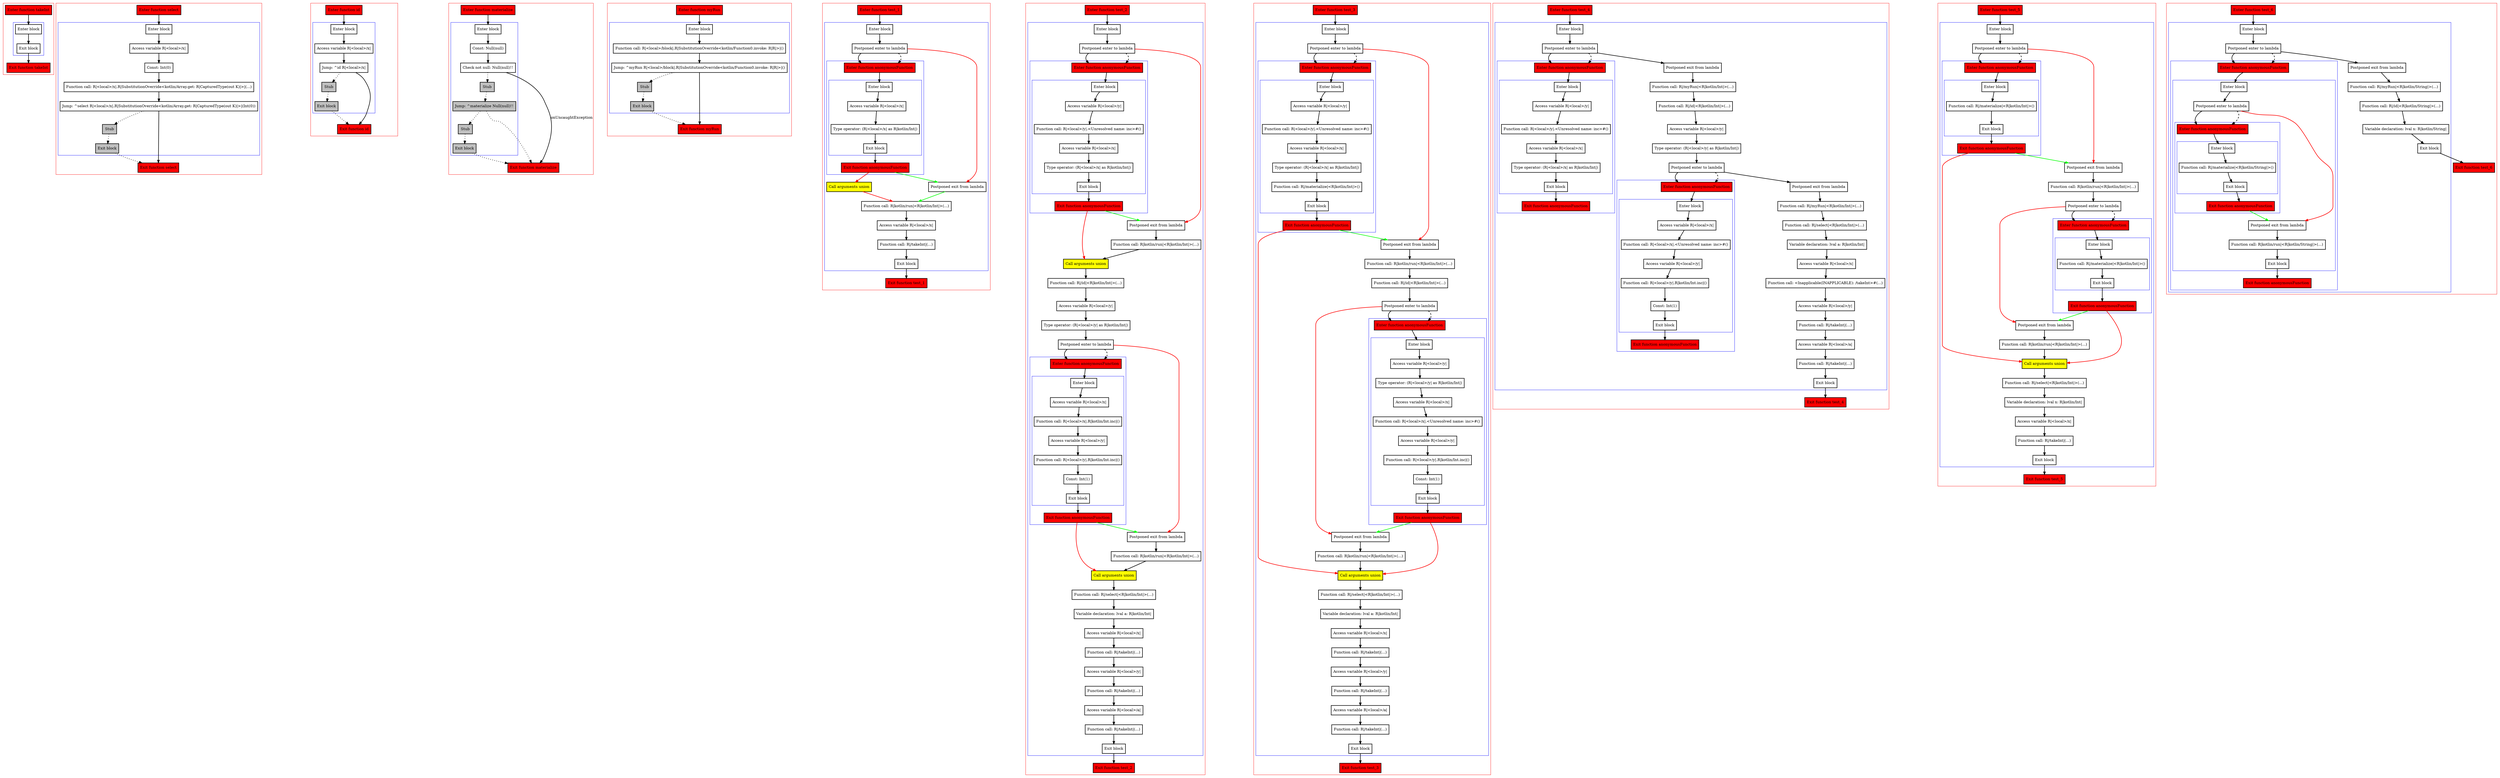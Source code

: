 digraph flowFromInplaceLambda_kt {
    graph [nodesep=3]
    node [shape=box penwidth=2]
    edge [penwidth=2]

    subgraph cluster_0 {
        color=red
        0 [label="Enter function takeInt" style="filled" fillcolor=red];
        subgraph cluster_1 {
            color=blue
            1 [label="Enter block"];
            2 [label="Exit block"];
        }
        3 [label="Exit function takeInt" style="filled" fillcolor=red];
    }
    0 -> {1};
    1 -> {2};
    2 -> {3};

    subgraph cluster_2 {
        color=red
        4 [label="Enter function select" style="filled" fillcolor=red];
        subgraph cluster_3 {
            color=blue
            5 [label="Enter block"];
            6 [label="Access variable R|<local>/x|"];
            7 [label="Const: Int(0)"];
            8 [label="Function call: R|<local>/x|.R|SubstitutionOverride<kotlin/Array.get: R|CapturedType(out K)|>|(...)"];
            9 [label="Jump: ^select R|<local>/x|.R|SubstitutionOverride<kotlin/Array.get: R|CapturedType(out K)|>|(Int(0))"];
            10 [label="Stub" style="filled" fillcolor=gray];
            11 [label="Exit block" style="filled" fillcolor=gray];
        }
        12 [label="Exit function select" style="filled" fillcolor=red];
    }
    4 -> {5};
    5 -> {6};
    6 -> {7};
    7 -> {8};
    8 -> {9};
    9 -> {12};
    9 -> {10} [style=dotted];
    10 -> {11} [style=dotted];
    11 -> {12} [style=dotted];

    subgraph cluster_4 {
        color=red
        13 [label="Enter function id" style="filled" fillcolor=red];
        subgraph cluster_5 {
            color=blue
            14 [label="Enter block"];
            15 [label="Access variable R|<local>/x|"];
            16 [label="Jump: ^id R|<local>/x|"];
            17 [label="Stub" style="filled" fillcolor=gray];
            18 [label="Exit block" style="filled" fillcolor=gray];
        }
        19 [label="Exit function id" style="filled" fillcolor=red];
    }
    13 -> {14};
    14 -> {15};
    15 -> {16};
    16 -> {19};
    16 -> {17} [style=dotted];
    17 -> {18} [style=dotted];
    18 -> {19} [style=dotted];

    subgraph cluster_6 {
        color=red
        20 [label="Enter function materialize" style="filled" fillcolor=red];
        subgraph cluster_7 {
            color=blue
            21 [label="Enter block"];
            22 [label="Const: Null(null)"];
            23 [label="Check not null: Null(null)!!"];
            24 [label="Stub" style="filled" fillcolor=gray];
            25 [label="Jump: ^materialize Null(null)!!" style="filled" fillcolor=gray];
            26 [label="Stub" style="filled" fillcolor=gray];
            27 [label="Exit block" style="filled" fillcolor=gray];
        }
        28 [label="Exit function materialize" style="filled" fillcolor=red];
    }
    20 -> {21};
    21 -> {22};
    22 -> {23};
    23 -> {28}    [label=onUncaughtException];
    23 -> {24} [style=dotted];
    24 -> {25} [style=dotted];
    25 -> {28 26} [style=dotted];
    26 -> {27} [style=dotted];
    27 -> {28} [style=dotted];

    subgraph cluster_8 {
        color=red
        29 [label="Enter function myRun" style="filled" fillcolor=red];
        subgraph cluster_9 {
            color=blue
            30 [label="Enter block"];
            31 [label="Function call: R|<local>/block|.R|SubstitutionOverride<kotlin/Function0.invoke: R|R|>|()"];
            32 [label="Jump: ^myRun R|<local>/block|.R|SubstitutionOverride<kotlin/Function0.invoke: R|R|>|()"];
            33 [label="Stub" style="filled" fillcolor=gray];
            34 [label="Exit block" style="filled" fillcolor=gray];
        }
        35 [label="Exit function myRun" style="filled" fillcolor=red];
    }
    29 -> {30};
    30 -> {31};
    31 -> {32};
    32 -> {35};
    32 -> {33} [style=dotted];
    33 -> {34} [style=dotted];
    34 -> {35} [style=dotted];

    subgraph cluster_10 {
        color=red
        36 [label="Enter function test_1" style="filled" fillcolor=red];
        subgraph cluster_11 {
            color=blue
            37 [label="Enter block"];
            38 [label="Postponed enter to lambda"];
            subgraph cluster_12 {
                color=blue
                46 [label="Enter function anonymousFunction" style="filled" fillcolor=red];
                subgraph cluster_13 {
                    color=blue
                    47 [label="Enter block"];
                    48 [label="Access variable R|<local>/x|"];
                    49 [label="Type operator: (R|<local>/x| as R|kotlin/Int|)"];
                    50 [label="Exit block"];
                }
                51 [label="Exit function anonymousFunction" style="filled" fillcolor=red];
            }
            39 [label="Call arguments union" style="filled" fillcolor=yellow];
            40 [label="Postponed exit from lambda"];
            41 [label="Function call: R|kotlin/run|<R|kotlin/Int|>(...)"];
            42 [label="Access variable R|<local>/x|"];
            43 [label="Function call: R|/takeInt|(...)"];
            44 [label="Exit block"];
        }
        45 [label="Exit function test_1" style="filled" fillcolor=red];
    }
    36 -> {37};
    37 -> {38};
    38 -> {46};
    38 -> {40} [color=red];
    38 -> {46} [style=dashed];
    39 -> {41} [color=red];
    40 -> {41} [color=green];
    41 -> {42};
    42 -> {43};
    43 -> {44};
    44 -> {45};
    46 -> {47};
    47 -> {48};
    48 -> {49};
    49 -> {50};
    50 -> {51};
    51 -> {39} [color=red];
    51 -> {40} [color=green];

    subgraph cluster_14 {
        color=red
        52 [label="Enter function test_2" style="filled" fillcolor=red];
        subgraph cluster_15 {
            color=blue
            53 [label="Enter block"];
            54 [label="Postponed enter to lambda"];
            subgraph cluster_16 {
                color=blue
                75 [label="Enter function anonymousFunction" style="filled" fillcolor=red];
                subgraph cluster_17 {
                    color=blue
                    76 [label="Enter block"];
                    77 [label="Access variable R|<local>/y|"];
                    78 [label="Function call: R|<local>/y|.<Unresolved name: inc>#()"];
                    79 [label="Access variable R|<local>/x|"];
                    80 [label="Type operator: (R|<local>/x| as R|kotlin/Int|)"];
                    81 [label="Exit block"];
                }
                82 [label="Exit function anonymousFunction" style="filled" fillcolor=red];
            }
            55 [label="Postponed exit from lambda"];
            56 [label="Function call: R|kotlin/run|<R|kotlin/Int|>(...)"];
            57 [label="Call arguments union" style="filled" fillcolor=yellow];
            58 [label="Function call: R|/id|<R|kotlin/Int|>(...)"];
            59 [label="Access variable R|<local>/y|"];
            60 [label="Type operator: (R|<local>/y| as R|kotlin/Int|)"];
            61 [label="Postponed enter to lambda"];
            subgraph cluster_18 {
                color=blue
                83 [label="Enter function anonymousFunction" style="filled" fillcolor=red];
                subgraph cluster_19 {
                    color=blue
                    84 [label="Enter block"];
                    85 [label="Access variable R|<local>/x|"];
                    86 [label="Function call: R|<local>/x|.R|kotlin/Int.inc|()"];
                    87 [label="Access variable R|<local>/y|"];
                    88 [label="Function call: R|<local>/y|.R|kotlin/Int.inc|()"];
                    89 [label="Const: Int(1)"];
                    90 [label="Exit block"];
                }
                91 [label="Exit function anonymousFunction" style="filled" fillcolor=red];
            }
            62 [label="Postponed exit from lambda"];
            63 [label="Function call: R|kotlin/run|<R|kotlin/Int|>(...)"];
            64 [label="Call arguments union" style="filled" fillcolor=yellow];
            65 [label="Function call: R|/select|<R|kotlin/Int|>(...)"];
            66 [label="Variable declaration: lval a: R|kotlin/Int|"];
            67 [label="Access variable R|<local>/x|"];
            68 [label="Function call: R|/takeInt|(...)"];
            69 [label="Access variable R|<local>/y|"];
            70 [label="Function call: R|/takeInt|(...)"];
            71 [label="Access variable R|<local>/a|"];
            72 [label="Function call: R|/takeInt|(...)"];
            73 [label="Exit block"];
        }
        74 [label="Exit function test_2" style="filled" fillcolor=red];
    }
    52 -> {53};
    53 -> {54};
    54 -> {75};
    54 -> {55} [color=red];
    54 -> {75} [style=dashed];
    55 -> {56};
    56 -> {57};
    57 -> {58};
    58 -> {59};
    59 -> {60};
    60 -> {61};
    61 -> {83};
    61 -> {62} [color=red];
    61 -> {83} [style=dashed];
    62 -> {63};
    63 -> {64};
    64 -> {65};
    65 -> {66};
    66 -> {67};
    67 -> {68};
    68 -> {69};
    69 -> {70};
    70 -> {71};
    71 -> {72};
    72 -> {73};
    73 -> {74};
    75 -> {76};
    76 -> {77};
    77 -> {78};
    78 -> {79};
    79 -> {80};
    80 -> {81};
    81 -> {82};
    82 -> {57} [color=red];
    82 -> {55} [color=green];
    83 -> {84};
    84 -> {85};
    85 -> {86};
    86 -> {87};
    87 -> {88};
    88 -> {89};
    89 -> {90};
    90 -> {91};
    91 -> {64} [color=red];
    91 -> {62} [color=green];

    subgraph cluster_20 {
        color=red
        92 [label="Enter function test_3" style="filled" fillcolor=red];
        subgraph cluster_21 {
            color=blue
            93 [label="Enter block"];
            94 [label="Postponed enter to lambda"];
            subgraph cluster_22 {
                color=blue
                112 [label="Enter function anonymousFunction" style="filled" fillcolor=red];
                subgraph cluster_23 {
                    color=blue
                    113 [label="Enter block"];
                    114 [label="Access variable R|<local>/y|"];
                    115 [label="Function call: R|<local>/y|.<Unresolved name: inc>#()"];
                    116 [label="Access variable R|<local>/x|"];
                    117 [label="Type operator: (R|<local>/x| as R|kotlin/Int|)"];
                    118 [label="Function call: R|/materialize|<R|kotlin/Int|>()"];
                    119 [label="Exit block"];
                }
                120 [label="Exit function anonymousFunction" style="filled" fillcolor=red];
            }
            95 [label="Postponed exit from lambda"];
            96 [label="Function call: R|kotlin/run|<R|kotlin/Int|>(...)"];
            97 [label="Function call: R|/id|<R|kotlin/Int|>(...)"];
            98 [label="Postponed enter to lambda"];
            subgraph cluster_24 {
                color=blue
                121 [label="Enter function anonymousFunction" style="filled" fillcolor=red];
                subgraph cluster_25 {
                    color=blue
                    122 [label="Enter block"];
                    123 [label="Access variable R|<local>/y|"];
                    124 [label="Type operator: (R|<local>/y| as R|kotlin/Int|)"];
                    125 [label="Access variable R|<local>/x|"];
                    126 [label="Function call: R|<local>/x|.<Unresolved name: inc>#()"];
                    127 [label="Access variable R|<local>/y|"];
                    128 [label="Function call: R|<local>/y|.R|kotlin/Int.inc|()"];
                    129 [label="Const: Int(1)"];
                    130 [label="Exit block"];
                }
                131 [label="Exit function anonymousFunction" style="filled" fillcolor=red];
            }
            99 [label="Postponed exit from lambda"];
            100 [label="Function call: R|kotlin/run|<R|kotlin/Int|>(...)"];
            101 [label="Call arguments union" style="filled" fillcolor=yellow];
            102 [label="Function call: R|/select|<R|kotlin/Int|>(...)"];
            103 [label="Variable declaration: lval a: R|kotlin/Int|"];
            104 [label="Access variable R|<local>/x|"];
            105 [label="Function call: R|/takeInt|(...)"];
            106 [label="Access variable R|<local>/y|"];
            107 [label="Function call: R|/takeInt|(...)"];
            108 [label="Access variable R|<local>/a|"];
            109 [label="Function call: R|/takeInt|(...)"];
            110 [label="Exit block"];
        }
        111 [label="Exit function test_3" style="filled" fillcolor=red];
    }
    92 -> {93};
    93 -> {94};
    94 -> {112};
    94 -> {95} [color=red];
    94 -> {112} [style=dashed];
    95 -> {96};
    96 -> {97};
    97 -> {98};
    98 -> {121};
    98 -> {99} [color=red];
    98 -> {121} [style=dashed];
    99 -> {100};
    100 -> {101};
    101 -> {102};
    102 -> {103};
    103 -> {104};
    104 -> {105};
    105 -> {106};
    106 -> {107};
    107 -> {108};
    108 -> {109};
    109 -> {110};
    110 -> {111};
    112 -> {113};
    113 -> {114};
    114 -> {115};
    115 -> {116};
    116 -> {117};
    117 -> {118};
    118 -> {119};
    119 -> {120};
    120 -> {101} [color=red];
    120 -> {95} [color=green];
    121 -> {122};
    122 -> {123};
    123 -> {124};
    124 -> {125};
    125 -> {126};
    126 -> {127};
    127 -> {128};
    128 -> {129};
    129 -> {130};
    130 -> {131};
    131 -> {101} [color=red];
    131 -> {99} [color=green];

    subgraph cluster_26 {
        color=red
        132 [label="Enter function test_4" style="filled" fillcolor=red];
        subgraph cluster_27 {
            color=blue
            133 [label="Enter block"];
            134 [label="Postponed enter to lambda"];
            subgraph cluster_28 {
                color=blue
                153 [label="Enter function anonymousFunction" style="filled" fillcolor=red];
                subgraph cluster_29 {
                    color=blue
                    154 [label="Enter block"];
                    155 [label="Access variable R|<local>/y|"];
                    156 [label="Function call: R|<local>/y|.<Unresolved name: inc>#()"];
                    157 [label="Access variable R|<local>/x|"];
                    158 [label="Type operator: (R|<local>/x| as R|kotlin/Int|)"];
                    159 [label="Exit block"];
                }
                160 [label="Exit function anonymousFunction" style="filled" fillcolor=red];
            }
            135 [label="Postponed exit from lambda"];
            136 [label="Function call: R|/myRun|<R|kotlin/Int|>(...)"];
            137 [label="Function call: R|/id|<R|kotlin/Int|>(...)"];
            138 [label="Access variable R|<local>/y|"];
            139 [label="Type operator: (R|<local>/y| as R|kotlin/Int|)"];
            140 [label="Postponed enter to lambda"];
            subgraph cluster_30 {
                color=blue
                161 [label="Enter function anonymousFunction" style="filled" fillcolor=red];
                subgraph cluster_31 {
                    color=blue
                    162 [label="Enter block"];
                    163 [label="Access variable R|<local>/x|"];
                    164 [label="Function call: R|<local>/x|.<Unresolved name: inc>#()"];
                    165 [label="Access variable R|<local>/y|"];
                    166 [label="Function call: R|<local>/y|.R|kotlin/Int.inc|()"];
                    167 [label="Const: Int(1)"];
                    168 [label="Exit block"];
                }
                169 [label="Exit function anonymousFunction" style="filled" fillcolor=red];
            }
            141 [label="Postponed exit from lambda"];
            142 [label="Function call: R|/myRun|<R|kotlin/Int|>(...)"];
            143 [label="Function call: R|/select|<R|kotlin/Int|>(...)"];
            144 [label="Variable declaration: lval a: R|kotlin/Int|"];
            145 [label="Access variable R|<local>/x|"];
            146 [label="Function call: <Inapplicable(INAPPLICABLE): /takeInt>#(...)"];
            147 [label="Access variable R|<local>/y|"];
            148 [label="Function call: R|/takeInt|(...)"];
            149 [label="Access variable R|<local>/a|"];
            150 [label="Function call: R|/takeInt|(...)"];
            151 [label="Exit block"];
        }
        152 [label="Exit function test_4" style="filled" fillcolor=red];
    }
    132 -> {133};
    133 -> {134};
    134 -> {135 153};
    134 -> {153} [style=dashed];
    135 -> {136};
    136 -> {137};
    137 -> {138};
    138 -> {139};
    139 -> {140};
    140 -> {141 161};
    140 -> {161} [style=dashed];
    141 -> {142};
    142 -> {143};
    143 -> {144};
    144 -> {145};
    145 -> {146};
    146 -> {147};
    147 -> {148};
    148 -> {149};
    149 -> {150};
    150 -> {151};
    151 -> {152};
    153 -> {154};
    154 -> {155};
    155 -> {156};
    156 -> {157};
    157 -> {158};
    158 -> {159};
    159 -> {160};
    161 -> {162};
    162 -> {163};
    163 -> {164};
    164 -> {165};
    165 -> {166};
    166 -> {167};
    167 -> {168};
    168 -> {169};

    subgraph cluster_32 {
        color=red
        170 [label="Enter function test_5" style="filled" fillcolor=red];
        subgraph cluster_33 {
            color=blue
            171 [label="Enter block"];
            172 [label="Postponed enter to lambda"];
            subgraph cluster_34 {
                color=blue
                185 [label="Enter function anonymousFunction" style="filled" fillcolor=red];
                subgraph cluster_35 {
                    color=blue
                    186 [label="Enter block"];
                    187 [label="Function call: R|/materialize|<R|kotlin/Int|>()"];
                    188 [label="Exit block"];
                }
                189 [label="Exit function anonymousFunction" style="filled" fillcolor=red];
            }
            173 [label="Postponed exit from lambda"];
            174 [label="Function call: R|kotlin/run|<R|kotlin/Int|>(...)"];
            175 [label="Postponed enter to lambda"];
            subgraph cluster_36 {
                color=blue
                190 [label="Enter function anonymousFunction" style="filled" fillcolor=red];
                subgraph cluster_37 {
                    color=blue
                    191 [label="Enter block"];
                    192 [label="Function call: R|/materialize|<R|kotlin/Int|>()"];
                    193 [label="Exit block"];
                }
                194 [label="Exit function anonymousFunction" style="filled" fillcolor=red];
            }
            176 [label="Postponed exit from lambda"];
            177 [label="Function call: R|kotlin/run|<R|kotlin/Int|>(...)"];
            178 [label="Call arguments union" style="filled" fillcolor=yellow];
            179 [label="Function call: R|/select|<R|kotlin/Int|>(...)"];
            180 [label="Variable declaration: lval x: R|kotlin/Int|"];
            181 [label="Access variable R|<local>/x|"];
            182 [label="Function call: R|/takeInt|(...)"];
            183 [label="Exit block"];
        }
        184 [label="Exit function test_5" style="filled" fillcolor=red];
    }
    170 -> {171};
    171 -> {172};
    172 -> {185};
    172 -> {173} [color=red];
    172 -> {185} [style=dashed];
    173 -> {174};
    174 -> {175};
    175 -> {190};
    175 -> {176} [color=red];
    175 -> {190} [style=dashed];
    176 -> {177};
    177 -> {178};
    178 -> {179};
    179 -> {180};
    180 -> {181};
    181 -> {182};
    182 -> {183};
    183 -> {184};
    185 -> {186};
    186 -> {187};
    187 -> {188};
    188 -> {189};
    189 -> {178} [color=red];
    189 -> {173} [color=green];
    190 -> {191};
    191 -> {192};
    192 -> {193};
    193 -> {194};
    194 -> {178} [color=red];
    194 -> {176} [color=green];

    subgraph cluster_38 {
        color=red
        195 [label="Enter function test_6" style="filled" fillcolor=red];
        subgraph cluster_39 {
            color=blue
            196 [label="Enter block"];
            197 [label="Postponed enter to lambda"];
            subgraph cluster_40 {
                color=blue
                204 [label="Enter function anonymousFunction" style="filled" fillcolor=red];
                subgraph cluster_41 {
                    color=blue
                    205 [label="Enter block"];
                    206 [label="Postponed enter to lambda"];
                    subgraph cluster_42 {
                        color=blue
                        211 [label="Enter function anonymousFunction" style="filled" fillcolor=red];
                        subgraph cluster_43 {
                            color=blue
                            212 [label="Enter block"];
                            213 [label="Function call: R|/materialize|<R|kotlin/String|>()"];
                            214 [label="Exit block"];
                        }
                        215 [label="Exit function anonymousFunction" style="filled" fillcolor=red];
                    }
                    207 [label="Postponed exit from lambda"];
                    208 [label="Function call: R|kotlin/run|<R|kotlin/String|>(...)"];
                    209 [label="Exit block"];
                }
                210 [label="Exit function anonymousFunction" style="filled" fillcolor=red];
            }
            198 [label="Postponed exit from lambda"];
            199 [label="Function call: R|/myRun|<R|kotlin/String|>(...)"];
            200 [label="Function call: R|/id|<R|kotlin/String|>(...)"];
            201 [label="Variable declaration: lval x: R|kotlin/String|"];
            202 [label="Exit block"];
        }
        203 [label="Exit function test_6" style="filled" fillcolor=red];
    }
    195 -> {196};
    196 -> {197};
    197 -> {198 204};
    197 -> {204} [style=dashed];
    198 -> {199};
    199 -> {200};
    200 -> {201};
    201 -> {202};
    202 -> {203};
    204 -> {205};
    205 -> {206};
    206 -> {211};
    206 -> {207} [color=red];
    206 -> {211} [style=dashed];
    207 -> {208};
    208 -> {209};
    209 -> {210};
    211 -> {212};
    212 -> {213};
    213 -> {214};
    214 -> {215};
    215 -> {207} [color=green];

}
